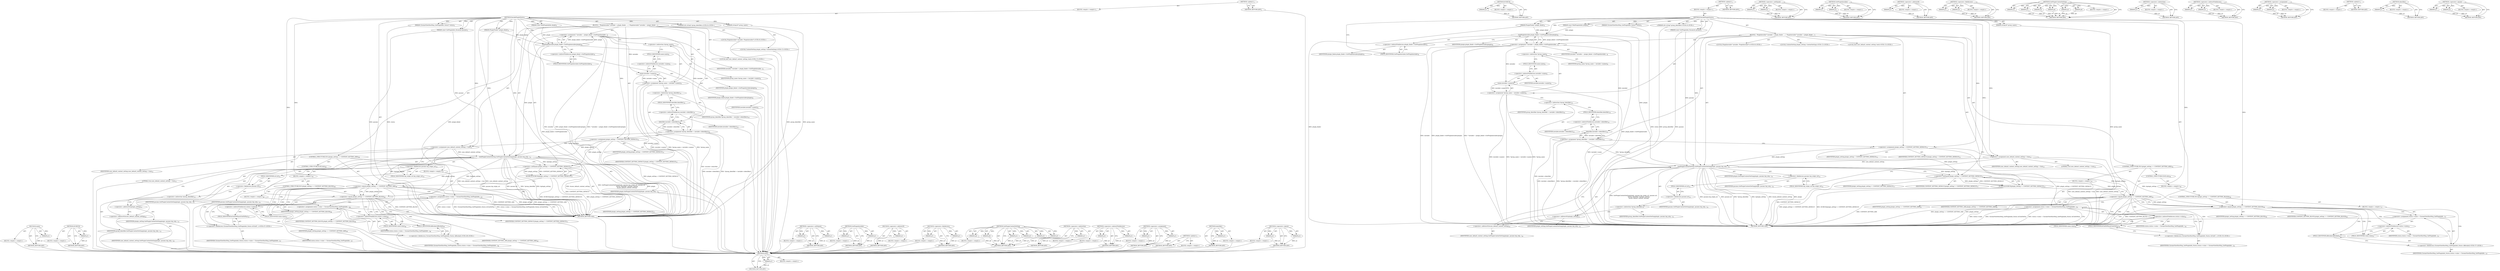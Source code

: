 digraph "&lt;operator&gt;.equals" {
vulnerable_142 [label=<(METHOD,name)>];
vulnerable_143 [label=<(PARAM,p1)>];
vulnerable_144 [label=<(BLOCK,&lt;empty&gt;,&lt;empty&gt;)>];
vulnerable_145 [label=<(METHOD_RETURN,ANY)>];
vulnerable_168 [label=<(METHOD,DCHECK)>];
vulnerable_169 [label=<(PARAM,p1)>];
vulnerable_170 [label=<(BLOCK,&lt;empty&gt;,&lt;empty&gt;)>];
vulnerable_171 [label=<(METHOD_RETURN,ANY)>];
vulnerable_6 [label=<(METHOD,&lt;global&gt;)<SUB>1</SUB>>];
vulnerable_7 [label=<(BLOCK,&lt;empty&gt;,&lt;empty&gt;)<SUB>1</SUB>>];
vulnerable_8 [label=<(METHOD,DecidePluginStatus)<SUB>1</SUB>>];
vulnerable_9 [label=<(PARAM,const GetPluginInfo_Params&amp; params)<SUB>2</SUB>>];
vulnerable_10 [label=<(PARAM,const WebPluginInfo&amp; plugin)<SUB>3</SUB>>];
vulnerable_11 [label=<(PARAM,PluginFinder* plugin_finder)<SUB>4</SUB>>];
vulnerable_12 [label=<(PARAM,ChromeViewHostMsg_GetPluginInfo_Status* status)<SUB>5</SUB>>];
vulnerable_13 [label="<(PARAM,std::string* group_identifier)<SUB>6</SUB>>"];
vulnerable_14 [label=<(PARAM,string16* group_name)<SUB>7</SUB>>];
vulnerable_15 [label=<(BLOCK,{
  PluginInstaller* installer = plugin_finder-...,{
  PluginInstaller* installer = plugin_finder-...)<SUB>7</SUB>>];
vulnerable_16 [label="<(LOCAL,PluginInstaller* installer: PluginInstaller*)<SUB>8</SUB>>"];
vulnerable_17 [label=<(&lt;operator&gt;.assignment,* installer = plugin_finder-&gt;GetPluginInstaller...)<SUB>8</SUB>>];
vulnerable_18 [label=<(IDENTIFIER,installer,* installer = plugin_finder-&gt;GetPluginInstaller...)<SUB>8</SUB>>];
vulnerable_19 [label=<(GetPluginInstaller,plugin_finder-&gt;GetPluginInstaller(plugin))<SUB>8</SUB>>];
vulnerable_20 [label=<(&lt;operator&gt;.indirectFieldAccess,plugin_finder-&gt;GetPluginInstaller)<SUB>8</SUB>>];
vulnerable_21 [label=<(IDENTIFIER,plugin_finder,plugin_finder-&gt;GetPluginInstaller(plugin))<SUB>8</SUB>>];
vulnerable_22 [label=<(FIELD_IDENTIFIER,GetPluginInstaller,GetPluginInstaller)<SUB>8</SUB>>];
vulnerable_23 [label=<(IDENTIFIER,plugin,plugin_finder-&gt;GetPluginInstaller(plugin))<SUB>8</SUB>>];
vulnerable_24 [label=<(&lt;operator&gt;.assignment,*group_name = installer-&gt;name())<SUB>9</SUB>>];
vulnerable_25 [label=<(&lt;operator&gt;.indirection,*group_name)<SUB>9</SUB>>];
vulnerable_26 [label=<(IDENTIFIER,group_name,*group_name = installer-&gt;name())<SUB>9</SUB>>];
vulnerable_27 [label=<(name,installer-&gt;name())<SUB>9</SUB>>];
vulnerable_28 [label=<(&lt;operator&gt;.indirectFieldAccess,installer-&gt;name)<SUB>9</SUB>>];
vulnerable_29 [label=<(IDENTIFIER,installer,installer-&gt;name())<SUB>9</SUB>>];
vulnerable_30 [label=<(FIELD_IDENTIFIER,name,name)<SUB>9</SUB>>];
vulnerable_31 [label=<(&lt;operator&gt;.assignment,*group_identifier = installer-&gt;identifier())<SUB>10</SUB>>];
vulnerable_32 [label=<(&lt;operator&gt;.indirection,*group_identifier)<SUB>10</SUB>>];
vulnerable_33 [label=<(IDENTIFIER,group_identifier,*group_identifier = installer-&gt;identifier())<SUB>10</SUB>>];
vulnerable_34 [label=<(identifier,installer-&gt;identifier())<SUB>10</SUB>>];
vulnerable_35 [label=<(&lt;operator&gt;.indirectFieldAccess,installer-&gt;identifier)<SUB>10</SUB>>];
vulnerable_36 [label=<(IDENTIFIER,installer,installer-&gt;identifier())<SUB>10</SUB>>];
vulnerable_37 [label=<(FIELD_IDENTIFIER,identifier,identifier)<SUB>10</SUB>>];
vulnerable_38 [label="<(LOCAL,ContentSetting plugin_setting: ContentSetting)<SUB>12</SUB>>"];
vulnerable_39 [label=<(&lt;operator&gt;.assignment,plugin_setting = CONTENT_SETTING_DEFAULT)<SUB>12</SUB>>];
vulnerable_40 [label=<(IDENTIFIER,plugin_setting,plugin_setting = CONTENT_SETTING_DEFAULT)<SUB>12</SUB>>];
vulnerable_41 [label=<(IDENTIFIER,CONTENT_SETTING_DEFAULT,plugin_setting = CONTENT_SETTING_DEFAULT)<SUB>12</SUB>>];
vulnerable_42 [label="<(LOCAL,bool uses_default_content_setting: bool)<SUB>13</SUB>>"];
vulnerable_43 [label=<(&lt;operator&gt;.assignment,uses_default_content_setting = true)<SUB>13</SUB>>];
vulnerable_44 [label=<(IDENTIFIER,uses_default_content_setting,uses_default_content_setting = true)<SUB>13</SUB>>];
vulnerable_45 [label=<(LITERAL,true,uses_default_content_setting = true)<SUB>13</SUB>>];
vulnerable_46 [label=<(GetPluginContentSetting,GetPluginContentSetting(plugin, params.top_orig...)<SUB>14</SUB>>];
vulnerable_47 [label=<(IDENTIFIER,plugin,GetPluginContentSetting(plugin, params.top_orig...)<SUB>14</SUB>>];
vulnerable_48 [label=<(&lt;operator&gt;.fieldAccess,params.top_origin_url)<SUB>14</SUB>>];
vulnerable_49 [label=<(IDENTIFIER,params,GetPluginContentSetting(plugin, params.top_orig...)<SUB>14</SUB>>];
vulnerable_50 [label=<(FIELD_IDENTIFIER,top_origin_url,top_origin_url)<SUB>14</SUB>>];
vulnerable_51 [label=<(&lt;operator&gt;.fieldAccess,params.url)<SUB>14</SUB>>];
vulnerable_52 [label=<(IDENTIFIER,params,GetPluginContentSetting(plugin, params.top_orig...)<SUB>14</SUB>>];
vulnerable_53 [label=<(FIELD_IDENTIFIER,url,url)<SUB>14</SUB>>];
vulnerable_54 [label=<(&lt;operator&gt;.indirection,*group_identifier)<SUB>15</SUB>>];
vulnerable_55 [label=<(IDENTIFIER,group_identifier,GetPluginContentSetting(plugin, params.top_orig...)<SUB>15</SUB>>];
vulnerable_56 [label=<(&lt;operator&gt;.addressOf,&amp;plugin_setting)<SUB>15</SUB>>];
vulnerable_57 [label=<(IDENTIFIER,plugin_setting,GetPluginContentSetting(plugin, params.top_orig...)<SUB>15</SUB>>];
vulnerable_58 [label=<(&lt;operator&gt;.addressOf,&amp;uses_default_content_setting)<SUB>16</SUB>>];
vulnerable_59 [label=<(IDENTIFIER,uses_default_content_setting,GetPluginContentSetting(plugin, params.top_orig...)<SUB>16</SUB>>];
vulnerable_60 [label=<(DCHECK,DCHECK(plugin_setting != CONTENT_SETTING_DEFAULT))<SUB>17</SUB>>];
vulnerable_61 [label=<(&lt;operator&gt;.notEquals,plugin_setting != CONTENT_SETTING_DEFAULT)<SUB>17</SUB>>];
vulnerable_62 [label=<(IDENTIFIER,plugin_setting,plugin_setting != CONTENT_SETTING_DEFAULT)<SUB>17</SUB>>];
vulnerable_63 [label=<(IDENTIFIER,CONTENT_SETTING_DEFAULT,plugin_setting != CONTENT_SETTING_DEFAULT)<SUB>17</SUB>>];
vulnerable_64 [label=<(CONTROL_STRUCTURE,IF,if (plugin_setting == CONTENT_SETTING_ASK))<SUB>46</SUB>>];
vulnerable_65 [label=<(&lt;operator&gt;.equals,plugin_setting == CONTENT_SETTING_ASK)<SUB>46</SUB>>];
vulnerable_66 [label=<(IDENTIFIER,plugin_setting,plugin_setting == CONTENT_SETTING_ASK)<SUB>46</SUB>>];
vulnerable_67 [label=<(IDENTIFIER,CONTENT_SETTING_ASK,plugin_setting == CONTENT_SETTING_ASK)<SUB>46</SUB>>];
vulnerable_68 [label=<(BLOCK,&lt;empty&gt;,&lt;empty&gt;)<SUB>47</SUB>>];
vulnerable_69 [label=<(&lt;operator&gt;.assignment,status-&gt;value = ChromeViewHostMsg_GetPluginInfo...)<SUB>47</SUB>>];
vulnerable_70 [label=<(&lt;operator&gt;.indirectFieldAccess,status-&gt;value)<SUB>47</SUB>>];
vulnerable_71 [label=<(IDENTIFIER,status,status-&gt;value = ChromeViewHostMsg_GetPluginInfo...)<SUB>47</SUB>>];
vulnerable_72 [label=<(FIELD_IDENTIFIER,value,value)<SUB>47</SUB>>];
vulnerable_73 [label="<(&lt;operator&gt;.fieldAccess,ChromeViewHostMsg_GetPluginInfo_Status::kClickT...)<SUB>47</SUB>>"];
vulnerable_74 [label=<(IDENTIFIER,ChromeViewHostMsg_GetPluginInfo_Status,status-&gt;value = ChromeViewHostMsg_GetPluginInfo...)<SUB>47</SUB>>];
vulnerable_75 [label=<(FIELD_IDENTIFIER,kClickToPlay,kClickToPlay)<SUB>47</SUB>>];
vulnerable_76 [label=<(CONTROL_STRUCTURE,ELSE,else)<SUB>48</SUB>>];
vulnerable_77 [label=<(BLOCK,&lt;empty&gt;,&lt;empty&gt;)<SUB>48</SUB>>];
vulnerable_78 [label=<(CONTROL_STRUCTURE,IF,if (plugin_setting == CONTENT_SETTING_BLOCK))<SUB>48</SUB>>];
vulnerable_79 [label=<(&lt;operator&gt;.equals,plugin_setting == CONTENT_SETTING_BLOCK)<SUB>48</SUB>>];
vulnerable_80 [label=<(IDENTIFIER,plugin_setting,plugin_setting == CONTENT_SETTING_BLOCK)<SUB>48</SUB>>];
vulnerable_81 [label=<(IDENTIFIER,CONTENT_SETTING_BLOCK,plugin_setting == CONTENT_SETTING_BLOCK)<SUB>48</SUB>>];
vulnerable_82 [label=<(BLOCK,&lt;empty&gt;,&lt;empty&gt;)<SUB>49</SUB>>];
vulnerable_83 [label=<(&lt;operator&gt;.assignment,status-&gt;value = ChromeViewHostMsg_GetPluginInfo...)<SUB>49</SUB>>];
vulnerable_84 [label=<(&lt;operator&gt;.indirectFieldAccess,status-&gt;value)<SUB>49</SUB>>];
vulnerable_85 [label=<(IDENTIFIER,status,status-&gt;value = ChromeViewHostMsg_GetPluginInfo...)<SUB>49</SUB>>];
vulnerable_86 [label=<(FIELD_IDENTIFIER,value,value)<SUB>49</SUB>>];
vulnerable_87 [label="<(&lt;operator&gt;.fieldAccess,ChromeViewHostMsg_GetPluginInfo_Status::kBlocked)<SUB>49</SUB>>"];
vulnerable_88 [label=<(IDENTIFIER,ChromeViewHostMsg_GetPluginInfo_Status,status-&gt;value = ChromeViewHostMsg_GetPluginInfo...)<SUB>49</SUB>>];
vulnerable_89 [label=<(FIELD_IDENTIFIER,kBlocked,kBlocked)<SUB>49</SUB>>];
vulnerable_90 [label=<(METHOD_RETURN,void)<SUB>1</SUB>>];
vulnerable_92 [label=<(METHOD_RETURN,ANY)<SUB>1</SUB>>];
vulnerable_172 [label=<(METHOD,&lt;operator&gt;.notEquals)>];
vulnerable_173 [label=<(PARAM,p1)>];
vulnerable_174 [label=<(PARAM,p2)>];
vulnerable_175 [label=<(BLOCK,&lt;empty&gt;,&lt;empty&gt;)>];
vulnerable_176 [label=<(METHOD_RETURN,ANY)>];
vulnerable_128 [label=<(METHOD,GetPluginInstaller)>];
vulnerable_129 [label=<(PARAM,p1)>];
vulnerable_130 [label=<(PARAM,p2)>];
vulnerable_131 [label=<(BLOCK,&lt;empty&gt;,&lt;empty&gt;)>];
vulnerable_132 [label=<(METHOD_RETURN,ANY)>];
vulnerable_164 [label=<(METHOD,&lt;operator&gt;.addressOf)>];
vulnerable_165 [label=<(PARAM,p1)>];
vulnerable_166 [label=<(BLOCK,&lt;empty&gt;,&lt;empty&gt;)>];
vulnerable_167 [label=<(METHOD_RETURN,ANY)>];
vulnerable_159 [label=<(METHOD,&lt;operator&gt;.fieldAccess)>];
vulnerable_160 [label=<(PARAM,p1)>];
vulnerable_161 [label=<(PARAM,p2)>];
vulnerable_162 [label=<(BLOCK,&lt;empty&gt;,&lt;empty&gt;)>];
vulnerable_163 [label=<(METHOD_RETURN,ANY)>];
vulnerable_150 [label=<(METHOD,GetPluginContentSetting)>];
vulnerable_151 [label=<(PARAM,p1)>];
vulnerable_152 [label=<(PARAM,p2)>];
vulnerable_153 [label=<(PARAM,p3)>];
vulnerable_154 [label=<(PARAM,p4)>];
vulnerable_155 [label=<(PARAM,p5)>];
vulnerable_156 [label=<(PARAM,p6)>];
vulnerable_157 [label=<(BLOCK,&lt;empty&gt;,&lt;empty&gt;)>];
vulnerable_158 [label=<(METHOD_RETURN,ANY)>];
vulnerable_138 [label=<(METHOD,&lt;operator&gt;.indirection)>];
vulnerable_139 [label=<(PARAM,p1)>];
vulnerable_140 [label=<(BLOCK,&lt;empty&gt;,&lt;empty&gt;)>];
vulnerable_141 [label=<(METHOD_RETURN,ANY)>];
vulnerable_133 [label=<(METHOD,&lt;operator&gt;.indirectFieldAccess)>];
vulnerable_134 [label=<(PARAM,p1)>];
vulnerable_135 [label=<(PARAM,p2)>];
vulnerable_136 [label=<(BLOCK,&lt;empty&gt;,&lt;empty&gt;)>];
vulnerable_137 [label=<(METHOD_RETURN,ANY)>];
vulnerable_123 [label=<(METHOD,&lt;operator&gt;.assignment)>];
vulnerable_124 [label=<(PARAM,p1)>];
vulnerable_125 [label=<(PARAM,p2)>];
vulnerable_126 [label=<(BLOCK,&lt;empty&gt;,&lt;empty&gt;)>];
vulnerable_127 [label=<(METHOD_RETURN,ANY)>];
vulnerable_117 [label=<(METHOD,&lt;global&gt;)<SUB>1</SUB>>];
vulnerable_118 [label=<(BLOCK,&lt;empty&gt;,&lt;empty&gt;)>];
vulnerable_119 [label=<(METHOD_RETURN,ANY)>];
vulnerable_146 [label=<(METHOD,identifier)>];
vulnerable_147 [label=<(PARAM,p1)>];
vulnerable_148 [label=<(BLOCK,&lt;empty&gt;,&lt;empty&gt;)>];
vulnerable_149 [label=<(METHOD_RETURN,ANY)>];
vulnerable_177 [label=<(METHOD,&lt;operator&gt;.equals)>];
vulnerable_178 [label=<(PARAM,p1)>];
vulnerable_179 [label=<(PARAM,p2)>];
vulnerable_180 [label=<(BLOCK,&lt;empty&gt;,&lt;empty&gt;)>];
vulnerable_181 [label=<(METHOD_RETURN,ANY)>];
fixed_142 [label=<(METHOD,name)>];
fixed_143 [label=<(PARAM,p1)>];
fixed_144 [label=<(BLOCK,&lt;empty&gt;,&lt;empty&gt;)>];
fixed_145 [label=<(METHOD_RETURN,ANY)>];
fixed_168 [label=<(METHOD,DCHECK)>];
fixed_169 [label=<(PARAM,p1)>];
fixed_170 [label=<(BLOCK,&lt;empty&gt;,&lt;empty&gt;)>];
fixed_171 [label=<(METHOD_RETURN,ANY)>];
fixed_6 [label=<(METHOD,&lt;global&gt;)<SUB>1</SUB>>];
fixed_7 [label=<(BLOCK,&lt;empty&gt;,&lt;empty&gt;)<SUB>1</SUB>>];
fixed_8 [label=<(METHOD,DecidePluginStatus)<SUB>1</SUB>>];
fixed_9 [label=<(PARAM,const GetPluginInfo_Params&amp; params)<SUB>2</SUB>>];
fixed_10 [label=<(PARAM,const WebPluginInfo&amp; plugin)<SUB>3</SUB>>];
fixed_11 [label=<(PARAM,PluginFinder* plugin_finder)<SUB>4</SUB>>];
fixed_12 [label=<(PARAM,ChromeViewHostMsg_GetPluginInfo_Status* status)<SUB>5</SUB>>];
fixed_13 [label="<(PARAM,std::string* group_identifier)<SUB>6</SUB>>"];
fixed_14 [label=<(PARAM,string16* group_name)<SUB>7</SUB>>];
fixed_15 [label=<(BLOCK,{
  PluginInstaller* installer = plugin_finder-...,{
  PluginInstaller* installer = plugin_finder-...)<SUB>7</SUB>>];
fixed_16 [label="<(LOCAL,PluginInstaller* installer: PluginInstaller*)<SUB>8</SUB>>"];
fixed_17 [label=<(&lt;operator&gt;.assignment,* installer = plugin_finder-&gt;GetPluginInstaller...)<SUB>8</SUB>>];
fixed_18 [label=<(IDENTIFIER,installer,* installer = plugin_finder-&gt;GetPluginInstaller...)<SUB>8</SUB>>];
fixed_19 [label=<(GetPluginInstaller,plugin_finder-&gt;GetPluginInstaller(plugin))<SUB>8</SUB>>];
fixed_20 [label=<(&lt;operator&gt;.indirectFieldAccess,plugin_finder-&gt;GetPluginInstaller)<SUB>8</SUB>>];
fixed_21 [label=<(IDENTIFIER,plugin_finder,plugin_finder-&gt;GetPluginInstaller(plugin))<SUB>8</SUB>>];
fixed_22 [label=<(FIELD_IDENTIFIER,GetPluginInstaller,GetPluginInstaller)<SUB>8</SUB>>];
fixed_23 [label=<(IDENTIFIER,plugin,plugin_finder-&gt;GetPluginInstaller(plugin))<SUB>8</SUB>>];
fixed_24 [label=<(&lt;operator&gt;.assignment,*group_name = installer-&gt;name())<SUB>9</SUB>>];
fixed_25 [label=<(&lt;operator&gt;.indirection,*group_name)<SUB>9</SUB>>];
fixed_26 [label=<(IDENTIFIER,group_name,*group_name = installer-&gt;name())<SUB>9</SUB>>];
fixed_27 [label=<(name,installer-&gt;name())<SUB>9</SUB>>];
fixed_28 [label=<(&lt;operator&gt;.indirectFieldAccess,installer-&gt;name)<SUB>9</SUB>>];
fixed_29 [label=<(IDENTIFIER,installer,installer-&gt;name())<SUB>9</SUB>>];
fixed_30 [label=<(FIELD_IDENTIFIER,name,name)<SUB>9</SUB>>];
fixed_31 [label=<(&lt;operator&gt;.assignment,*group_identifier = installer-&gt;identifier())<SUB>10</SUB>>];
fixed_32 [label=<(&lt;operator&gt;.indirection,*group_identifier)<SUB>10</SUB>>];
fixed_33 [label=<(IDENTIFIER,group_identifier,*group_identifier = installer-&gt;identifier())<SUB>10</SUB>>];
fixed_34 [label=<(identifier,installer-&gt;identifier())<SUB>10</SUB>>];
fixed_35 [label=<(&lt;operator&gt;.indirectFieldAccess,installer-&gt;identifier)<SUB>10</SUB>>];
fixed_36 [label=<(IDENTIFIER,installer,installer-&gt;identifier())<SUB>10</SUB>>];
fixed_37 [label=<(FIELD_IDENTIFIER,identifier,identifier)<SUB>10</SUB>>];
fixed_38 [label="<(LOCAL,ContentSetting plugin_setting: ContentSetting)<SUB>12</SUB>>"];
fixed_39 [label=<(&lt;operator&gt;.assignment,plugin_setting = CONTENT_SETTING_DEFAULT)<SUB>12</SUB>>];
fixed_40 [label=<(IDENTIFIER,plugin_setting,plugin_setting = CONTENT_SETTING_DEFAULT)<SUB>12</SUB>>];
fixed_41 [label=<(IDENTIFIER,CONTENT_SETTING_DEFAULT,plugin_setting = CONTENT_SETTING_DEFAULT)<SUB>12</SUB>>];
fixed_42 [label="<(LOCAL,bool uses_default_content_setting: bool)<SUB>13</SUB>>"];
fixed_43 [label=<(&lt;operator&gt;.assignment,uses_default_content_setting = true)<SUB>13</SUB>>];
fixed_44 [label=<(IDENTIFIER,uses_default_content_setting,uses_default_content_setting = true)<SUB>13</SUB>>];
fixed_45 [label=<(LITERAL,true,uses_default_content_setting = true)<SUB>13</SUB>>];
fixed_46 [label=<(GetPluginContentSetting,GetPluginContentSetting(plugin, params.top_orig...)<SUB>14</SUB>>];
fixed_47 [label=<(IDENTIFIER,plugin,GetPluginContentSetting(plugin, params.top_orig...)<SUB>14</SUB>>];
fixed_48 [label=<(&lt;operator&gt;.fieldAccess,params.top_origin_url)<SUB>14</SUB>>];
fixed_49 [label=<(IDENTIFIER,params,GetPluginContentSetting(plugin, params.top_orig...)<SUB>14</SUB>>];
fixed_50 [label=<(FIELD_IDENTIFIER,top_origin_url,top_origin_url)<SUB>14</SUB>>];
fixed_51 [label=<(&lt;operator&gt;.fieldAccess,params.url)<SUB>14</SUB>>];
fixed_52 [label=<(IDENTIFIER,params,GetPluginContentSetting(plugin, params.top_orig...)<SUB>14</SUB>>];
fixed_53 [label=<(FIELD_IDENTIFIER,url,url)<SUB>14</SUB>>];
fixed_54 [label=<(&lt;operator&gt;.indirection,*group_identifier)<SUB>15</SUB>>];
fixed_55 [label=<(IDENTIFIER,group_identifier,GetPluginContentSetting(plugin, params.top_orig...)<SUB>15</SUB>>];
fixed_56 [label=<(&lt;operator&gt;.addressOf,&amp;plugin_setting)<SUB>15</SUB>>];
fixed_57 [label=<(IDENTIFIER,plugin_setting,GetPluginContentSetting(plugin, params.top_orig...)<SUB>15</SUB>>];
fixed_58 [label=<(&lt;operator&gt;.addressOf,&amp;uses_default_content_setting)<SUB>16</SUB>>];
fixed_59 [label=<(IDENTIFIER,uses_default_content_setting,GetPluginContentSetting(plugin, params.top_orig...)<SUB>16</SUB>>];
fixed_60 [label=<(DCHECK,DCHECK(plugin_setting != CONTENT_SETTING_DEFAULT))<SUB>17</SUB>>];
fixed_61 [label=<(&lt;operator&gt;.notEquals,plugin_setting != CONTENT_SETTING_DEFAULT)<SUB>17</SUB>>];
fixed_62 [label=<(IDENTIFIER,plugin_setting,plugin_setting != CONTENT_SETTING_DEFAULT)<SUB>17</SUB>>];
fixed_63 [label=<(IDENTIFIER,CONTENT_SETTING_DEFAULT,plugin_setting != CONTENT_SETTING_DEFAULT)<SUB>17</SUB>>];
fixed_64 [label=<(CONTROL_STRUCTURE,IF,if (plugin_setting == CONTENT_SETTING_ASK))<SUB>54</SUB>>];
fixed_65 [label=<(&lt;operator&gt;.equals,plugin_setting == CONTENT_SETTING_ASK)<SUB>54</SUB>>];
fixed_66 [label=<(IDENTIFIER,plugin_setting,plugin_setting == CONTENT_SETTING_ASK)<SUB>54</SUB>>];
fixed_67 [label=<(IDENTIFIER,CONTENT_SETTING_ASK,plugin_setting == CONTENT_SETTING_ASK)<SUB>54</SUB>>];
fixed_68 [label=<(BLOCK,&lt;empty&gt;,&lt;empty&gt;)<SUB>55</SUB>>];
fixed_69 [label=<(&lt;operator&gt;.assignment,status-&gt;value = ChromeViewHostMsg_GetPluginInfo...)<SUB>55</SUB>>];
fixed_70 [label=<(&lt;operator&gt;.indirectFieldAccess,status-&gt;value)<SUB>55</SUB>>];
fixed_71 [label=<(IDENTIFIER,status,status-&gt;value = ChromeViewHostMsg_GetPluginInfo...)<SUB>55</SUB>>];
fixed_72 [label=<(FIELD_IDENTIFIER,value,value)<SUB>55</SUB>>];
fixed_73 [label="<(&lt;operator&gt;.fieldAccess,ChromeViewHostMsg_GetPluginInfo_Status::kClickT...)<SUB>55</SUB>>"];
fixed_74 [label=<(IDENTIFIER,ChromeViewHostMsg_GetPluginInfo_Status,status-&gt;value = ChromeViewHostMsg_GetPluginInfo...)<SUB>55</SUB>>];
fixed_75 [label=<(FIELD_IDENTIFIER,kClickToPlay,kClickToPlay)<SUB>55</SUB>>];
fixed_76 [label=<(CONTROL_STRUCTURE,ELSE,else)<SUB>56</SUB>>];
fixed_77 [label=<(BLOCK,&lt;empty&gt;,&lt;empty&gt;)<SUB>56</SUB>>];
fixed_78 [label=<(CONTROL_STRUCTURE,IF,if (plugin_setting == CONTENT_SETTING_BLOCK))<SUB>56</SUB>>];
fixed_79 [label=<(&lt;operator&gt;.equals,plugin_setting == CONTENT_SETTING_BLOCK)<SUB>56</SUB>>];
fixed_80 [label=<(IDENTIFIER,plugin_setting,plugin_setting == CONTENT_SETTING_BLOCK)<SUB>56</SUB>>];
fixed_81 [label=<(IDENTIFIER,CONTENT_SETTING_BLOCK,plugin_setting == CONTENT_SETTING_BLOCK)<SUB>56</SUB>>];
fixed_82 [label=<(BLOCK,&lt;empty&gt;,&lt;empty&gt;)<SUB>57</SUB>>];
fixed_83 [label=<(&lt;operator&gt;.assignment,status-&gt;value = ChromeViewHostMsg_GetPluginInfo...)<SUB>57</SUB>>];
fixed_84 [label=<(&lt;operator&gt;.indirectFieldAccess,status-&gt;value)<SUB>57</SUB>>];
fixed_85 [label=<(IDENTIFIER,status,status-&gt;value = ChromeViewHostMsg_GetPluginInfo...)<SUB>57</SUB>>];
fixed_86 [label=<(FIELD_IDENTIFIER,value,value)<SUB>57</SUB>>];
fixed_87 [label="<(&lt;operator&gt;.fieldAccess,ChromeViewHostMsg_GetPluginInfo_Status::kBlocked)<SUB>57</SUB>>"];
fixed_88 [label=<(IDENTIFIER,ChromeViewHostMsg_GetPluginInfo_Status,status-&gt;value = ChromeViewHostMsg_GetPluginInfo...)<SUB>57</SUB>>];
fixed_89 [label=<(FIELD_IDENTIFIER,kBlocked,kBlocked)<SUB>57</SUB>>];
fixed_90 [label=<(METHOD_RETURN,void)<SUB>1</SUB>>];
fixed_92 [label=<(METHOD_RETURN,ANY)<SUB>1</SUB>>];
fixed_172 [label=<(METHOD,&lt;operator&gt;.notEquals)>];
fixed_173 [label=<(PARAM,p1)>];
fixed_174 [label=<(PARAM,p2)>];
fixed_175 [label=<(BLOCK,&lt;empty&gt;,&lt;empty&gt;)>];
fixed_176 [label=<(METHOD_RETURN,ANY)>];
fixed_128 [label=<(METHOD,GetPluginInstaller)>];
fixed_129 [label=<(PARAM,p1)>];
fixed_130 [label=<(PARAM,p2)>];
fixed_131 [label=<(BLOCK,&lt;empty&gt;,&lt;empty&gt;)>];
fixed_132 [label=<(METHOD_RETURN,ANY)>];
fixed_164 [label=<(METHOD,&lt;operator&gt;.addressOf)>];
fixed_165 [label=<(PARAM,p1)>];
fixed_166 [label=<(BLOCK,&lt;empty&gt;,&lt;empty&gt;)>];
fixed_167 [label=<(METHOD_RETURN,ANY)>];
fixed_159 [label=<(METHOD,&lt;operator&gt;.fieldAccess)>];
fixed_160 [label=<(PARAM,p1)>];
fixed_161 [label=<(PARAM,p2)>];
fixed_162 [label=<(BLOCK,&lt;empty&gt;,&lt;empty&gt;)>];
fixed_163 [label=<(METHOD_RETURN,ANY)>];
fixed_150 [label=<(METHOD,GetPluginContentSetting)>];
fixed_151 [label=<(PARAM,p1)>];
fixed_152 [label=<(PARAM,p2)>];
fixed_153 [label=<(PARAM,p3)>];
fixed_154 [label=<(PARAM,p4)>];
fixed_155 [label=<(PARAM,p5)>];
fixed_156 [label=<(PARAM,p6)>];
fixed_157 [label=<(BLOCK,&lt;empty&gt;,&lt;empty&gt;)>];
fixed_158 [label=<(METHOD_RETURN,ANY)>];
fixed_138 [label=<(METHOD,&lt;operator&gt;.indirection)>];
fixed_139 [label=<(PARAM,p1)>];
fixed_140 [label=<(BLOCK,&lt;empty&gt;,&lt;empty&gt;)>];
fixed_141 [label=<(METHOD_RETURN,ANY)>];
fixed_133 [label=<(METHOD,&lt;operator&gt;.indirectFieldAccess)>];
fixed_134 [label=<(PARAM,p1)>];
fixed_135 [label=<(PARAM,p2)>];
fixed_136 [label=<(BLOCK,&lt;empty&gt;,&lt;empty&gt;)>];
fixed_137 [label=<(METHOD_RETURN,ANY)>];
fixed_123 [label=<(METHOD,&lt;operator&gt;.assignment)>];
fixed_124 [label=<(PARAM,p1)>];
fixed_125 [label=<(PARAM,p2)>];
fixed_126 [label=<(BLOCK,&lt;empty&gt;,&lt;empty&gt;)>];
fixed_127 [label=<(METHOD_RETURN,ANY)>];
fixed_117 [label=<(METHOD,&lt;global&gt;)<SUB>1</SUB>>];
fixed_118 [label=<(BLOCK,&lt;empty&gt;,&lt;empty&gt;)>];
fixed_119 [label=<(METHOD_RETURN,ANY)>];
fixed_146 [label=<(METHOD,identifier)>];
fixed_147 [label=<(PARAM,p1)>];
fixed_148 [label=<(BLOCK,&lt;empty&gt;,&lt;empty&gt;)>];
fixed_149 [label=<(METHOD_RETURN,ANY)>];
fixed_177 [label=<(METHOD,&lt;operator&gt;.equals)>];
fixed_178 [label=<(PARAM,p1)>];
fixed_179 [label=<(PARAM,p2)>];
fixed_180 [label=<(BLOCK,&lt;empty&gt;,&lt;empty&gt;)>];
fixed_181 [label=<(METHOD_RETURN,ANY)>];
vulnerable_142 -> vulnerable_143  [key=0, label="AST: "];
vulnerable_142 -> vulnerable_143  [key=1, label="DDG: "];
vulnerable_142 -> vulnerable_144  [key=0, label="AST: "];
vulnerable_142 -> vulnerable_145  [key=0, label="AST: "];
vulnerable_142 -> vulnerable_145  [key=1, label="CFG: "];
vulnerable_143 -> vulnerable_145  [key=0, label="DDG: p1"];
vulnerable_144 -> fixed_142  [key=0];
vulnerable_145 -> fixed_142  [key=0];
vulnerable_168 -> vulnerable_169  [key=0, label="AST: "];
vulnerable_168 -> vulnerable_169  [key=1, label="DDG: "];
vulnerable_168 -> vulnerable_170  [key=0, label="AST: "];
vulnerable_168 -> vulnerable_171  [key=0, label="AST: "];
vulnerable_168 -> vulnerable_171  [key=1, label="CFG: "];
vulnerable_169 -> vulnerable_171  [key=0, label="DDG: p1"];
vulnerable_170 -> fixed_142  [key=0];
vulnerable_171 -> fixed_142  [key=0];
vulnerable_6 -> vulnerable_7  [key=0, label="AST: "];
vulnerable_6 -> vulnerable_92  [key=0, label="AST: "];
vulnerable_6 -> vulnerable_92  [key=1, label="CFG: "];
vulnerable_7 -> vulnerable_8  [key=0, label="AST: "];
vulnerable_8 -> vulnerable_9  [key=0, label="AST: "];
vulnerable_8 -> vulnerable_9  [key=1, label="DDG: "];
vulnerable_8 -> vulnerable_10  [key=0, label="AST: "];
vulnerable_8 -> vulnerable_10  [key=1, label="DDG: "];
vulnerable_8 -> vulnerable_11  [key=0, label="AST: "];
vulnerable_8 -> vulnerable_11  [key=1, label="DDG: "];
vulnerable_8 -> vulnerable_12  [key=0, label="AST: "];
vulnerable_8 -> vulnerable_12  [key=1, label="DDG: "];
vulnerable_8 -> vulnerable_13  [key=0, label="AST: "];
vulnerable_8 -> vulnerable_13  [key=1, label="DDG: "];
vulnerable_8 -> vulnerable_14  [key=0, label="AST: "];
vulnerable_8 -> vulnerable_14  [key=1, label="DDG: "];
vulnerable_8 -> vulnerable_15  [key=0, label="AST: "];
vulnerable_8 -> vulnerable_90  [key=0, label="AST: "];
vulnerable_8 -> vulnerable_22  [key=0, label="CFG: "];
vulnerable_8 -> vulnerable_39  [key=0, label="DDG: "];
vulnerable_8 -> vulnerable_43  [key=0, label="DDG: "];
vulnerable_8 -> vulnerable_46  [key=0, label="DDG: "];
vulnerable_8 -> vulnerable_19  [key=0, label="DDG: "];
vulnerable_8 -> vulnerable_61  [key=0, label="DDG: "];
vulnerable_8 -> vulnerable_65  [key=0, label="DDG: "];
vulnerable_8 -> vulnerable_79  [key=0, label="DDG: "];
vulnerable_9 -> vulnerable_90  [key=0, label="DDG: params"];
vulnerable_9 -> vulnerable_46  [key=0, label="DDG: params"];
vulnerable_10 -> vulnerable_19  [key=0, label="DDG: plugin"];
vulnerable_11 -> vulnerable_90  [key=0, label="DDG: plugin_finder"];
vulnerable_11 -> vulnerable_19  [key=0, label="DDG: plugin_finder"];
vulnerable_12 -> vulnerable_90  [key=0, label="DDG: status"];
vulnerable_13 -> vulnerable_90  [key=0, label="DDG: group_identifier"];
vulnerable_14 -> vulnerable_90  [key=0, label="DDG: group_name"];
vulnerable_15 -> vulnerable_16  [key=0, label="AST: "];
vulnerable_15 -> vulnerable_17  [key=0, label="AST: "];
vulnerable_15 -> vulnerable_24  [key=0, label="AST: "];
vulnerable_15 -> vulnerable_31  [key=0, label="AST: "];
vulnerable_15 -> vulnerable_38  [key=0, label="AST: "];
vulnerable_15 -> vulnerable_39  [key=0, label="AST: "];
vulnerable_15 -> vulnerable_42  [key=0, label="AST: "];
vulnerable_15 -> vulnerable_43  [key=0, label="AST: "];
vulnerable_15 -> vulnerable_46  [key=0, label="AST: "];
vulnerable_15 -> vulnerable_60  [key=0, label="AST: "];
vulnerable_15 -> vulnerable_64  [key=0, label="AST: "];
vulnerable_16 -> fixed_142  [key=0];
vulnerable_17 -> vulnerable_18  [key=0, label="AST: "];
vulnerable_17 -> vulnerable_19  [key=0, label="AST: "];
vulnerable_17 -> vulnerable_25  [key=0, label="CFG: "];
vulnerable_17 -> vulnerable_90  [key=0, label="DDG: installer"];
vulnerable_17 -> vulnerable_90  [key=1, label="DDG: plugin_finder-&gt;GetPluginInstaller(plugin)"];
vulnerable_17 -> vulnerable_90  [key=2, label="DDG: * installer = plugin_finder-&gt;GetPluginInstaller(plugin)"];
vulnerable_17 -> vulnerable_27  [key=0, label="DDG: installer"];
vulnerable_17 -> vulnerable_34  [key=0, label="DDG: installer"];
vulnerable_18 -> fixed_142  [key=0];
vulnerable_19 -> vulnerable_20  [key=0, label="AST: "];
vulnerable_19 -> vulnerable_23  [key=0, label="AST: "];
vulnerable_19 -> vulnerable_17  [key=0, label="CFG: "];
vulnerable_19 -> vulnerable_17  [key=1, label="DDG: plugin_finder-&gt;GetPluginInstaller"];
vulnerable_19 -> vulnerable_17  [key=2, label="DDG: plugin"];
vulnerable_19 -> vulnerable_90  [key=0, label="DDG: plugin_finder-&gt;GetPluginInstaller"];
vulnerable_19 -> vulnerable_46  [key=0, label="DDG: plugin"];
vulnerable_20 -> vulnerable_21  [key=0, label="AST: "];
vulnerable_20 -> vulnerable_22  [key=0, label="AST: "];
vulnerable_20 -> vulnerable_19  [key=0, label="CFG: "];
vulnerable_21 -> fixed_142  [key=0];
vulnerable_22 -> vulnerable_20  [key=0, label="CFG: "];
vulnerable_23 -> fixed_142  [key=0];
vulnerable_24 -> vulnerable_25  [key=0, label="AST: "];
vulnerable_24 -> vulnerable_27  [key=0, label="AST: "];
vulnerable_24 -> vulnerable_32  [key=0, label="CFG: "];
vulnerable_24 -> vulnerable_90  [key=0, label="DDG: *group_name"];
vulnerable_24 -> vulnerable_90  [key=1, label="DDG: installer-&gt;name()"];
vulnerable_24 -> vulnerable_90  [key=2, label="DDG: *group_name = installer-&gt;name()"];
vulnerable_25 -> vulnerable_26  [key=0, label="AST: "];
vulnerable_25 -> vulnerable_30  [key=0, label="CFG: "];
vulnerable_26 -> fixed_142  [key=0];
vulnerable_27 -> vulnerable_28  [key=0, label="AST: "];
vulnerable_27 -> vulnerable_24  [key=0, label="CFG: "];
vulnerable_27 -> vulnerable_24  [key=1, label="DDG: installer-&gt;name"];
vulnerable_27 -> vulnerable_90  [key=0, label="DDG: installer-&gt;name"];
vulnerable_28 -> vulnerable_29  [key=0, label="AST: "];
vulnerable_28 -> vulnerable_30  [key=0, label="AST: "];
vulnerable_28 -> vulnerable_27  [key=0, label="CFG: "];
vulnerable_29 -> fixed_142  [key=0];
vulnerable_30 -> vulnerable_28  [key=0, label="CFG: "];
vulnerable_31 -> vulnerable_32  [key=0, label="AST: "];
vulnerable_31 -> vulnerable_34  [key=0, label="AST: "];
vulnerable_31 -> vulnerable_39  [key=0, label="CFG: "];
vulnerable_31 -> vulnerable_90  [key=0, label="DDG: installer-&gt;identifier()"];
vulnerable_31 -> vulnerable_90  [key=1, label="DDG: *group_identifier = installer-&gt;identifier()"];
vulnerable_31 -> vulnerable_46  [key=0, label="DDG: *group_identifier"];
vulnerable_32 -> vulnerable_33  [key=0, label="AST: "];
vulnerable_32 -> vulnerable_37  [key=0, label="CFG: "];
vulnerable_33 -> fixed_142  [key=0];
vulnerable_34 -> vulnerable_35  [key=0, label="AST: "];
vulnerable_34 -> vulnerable_31  [key=0, label="CFG: "];
vulnerable_34 -> vulnerable_31  [key=1, label="DDG: installer-&gt;identifier"];
vulnerable_34 -> vulnerable_90  [key=0, label="DDG: installer-&gt;identifier"];
vulnerable_35 -> vulnerable_36  [key=0, label="AST: "];
vulnerable_35 -> vulnerable_37  [key=0, label="AST: "];
vulnerable_35 -> vulnerable_34  [key=0, label="CFG: "];
vulnerable_36 -> fixed_142  [key=0];
vulnerable_37 -> vulnerable_35  [key=0, label="CFG: "];
vulnerable_38 -> fixed_142  [key=0];
vulnerable_39 -> vulnerable_40  [key=0, label="AST: "];
vulnerable_39 -> vulnerable_41  [key=0, label="AST: "];
vulnerable_39 -> vulnerable_43  [key=0, label="CFG: "];
vulnerable_39 -> vulnerable_90  [key=0, label="DDG: plugin_setting = CONTENT_SETTING_DEFAULT"];
vulnerable_39 -> vulnerable_46  [key=0, label="DDG: plugin_setting"];
vulnerable_39 -> vulnerable_61  [key=0, label="DDG: plugin_setting"];
vulnerable_40 -> fixed_142  [key=0];
vulnerable_41 -> fixed_142  [key=0];
vulnerable_42 -> fixed_142  [key=0];
vulnerable_43 -> vulnerable_44  [key=0, label="AST: "];
vulnerable_43 -> vulnerable_45  [key=0, label="AST: "];
vulnerable_43 -> vulnerable_50  [key=0, label="CFG: "];
vulnerable_43 -> vulnerable_90  [key=0, label="DDG: uses_default_content_setting"];
vulnerable_43 -> vulnerable_90  [key=1, label="DDG: uses_default_content_setting = true"];
vulnerable_43 -> vulnerable_46  [key=0, label="DDG: uses_default_content_setting"];
vulnerable_44 -> fixed_142  [key=0];
vulnerable_45 -> fixed_142  [key=0];
vulnerable_46 -> vulnerable_47  [key=0, label="AST: "];
vulnerable_46 -> vulnerable_48  [key=0, label="AST: "];
vulnerable_46 -> vulnerable_51  [key=0, label="AST: "];
vulnerable_46 -> vulnerable_54  [key=0, label="AST: "];
vulnerable_46 -> vulnerable_56  [key=0, label="AST: "];
vulnerable_46 -> vulnerable_58  [key=0, label="AST: "];
vulnerable_46 -> vulnerable_61  [key=0, label="CFG: "];
vulnerable_46 -> vulnerable_61  [key=1, label="DDG: &amp;plugin_setting"];
vulnerable_46 -> vulnerable_90  [key=0, label="DDG: plugin"];
vulnerable_46 -> vulnerable_90  [key=1, label="DDG: params.top_origin_url"];
vulnerable_46 -> vulnerable_90  [key=2, label="DDG: params.url"];
vulnerable_46 -> vulnerable_90  [key=3, label="DDG: *group_identifier"];
vulnerable_46 -> vulnerable_90  [key=4, label="DDG: &amp;plugin_setting"];
vulnerable_46 -> vulnerable_90  [key=5, label="DDG: &amp;uses_default_content_setting"];
vulnerable_46 -> vulnerable_90  [key=6, label="DDG: GetPluginContentSetting(plugin, params.top_origin_url, params.url,
                          *group_identifier, &amp;plugin_setting,
                          &amp;uses_default_content_setting)"];
vulnerable_46 -> vulnerable_65  [key=0, label="DDG: &amp;plugin_setting"];
vulnerable_46 -> vulnerable_79  [key=0, label="DDG: &amp;plugin_setting"];
vulnerable_47 -> fixed_142  [key=0];
vulnerable_48 -> vulnerable_49  [key=0, label="AST: "];
vulnerable_48 -> vulnerable_50  [key=0, label="AST: "];
vulnerable_48 -> vulnerable_53  [key=0, label="CFG: "];
vulnerable_49 -> fixed_142  [key=0];
vulnerable_50 -> vulnerable_48  [key=0, label="CFG: "];
vulnerable_51 -> vulnerable_52  [key=0, label="AST: "];
vulnerable_51 -> vulnerable_53  [key=0, label="AST: "];
vulnerable_51 -> vulnerable_54  [key=0, label="CFG: "];
vulnerable_52 -> fixed_142  [key=0];
vulnerable_53 -> vulnerable_51  [key=0, label="CFG: "];
vulnerable_54 -> vulnerable_55  [key=0, label="AST: "];
vulnerable_54 -> vulnerable_56  [key=0, label="CFG: "];
vulnerable_55 -> fixed_142  [key=0];
vulnerable_56 -> vulnerable_57  [key=0, label="AST: "];
vulnerable_56 -> vulnerable_58  [key=0, label="CFG: "];
vulnerable_57 -> fixed_142  [key=0];
vulnerable_58 -> vulnerable_59  [key=0, label="AST: "];
vulnerable_58 -> vulnerable_46  [key=0, label="CFG: "];
vulnerable_59 -> fixed_142  [key=0];
vulnerable_60 -> vulnerable_61  [key=0, label="AST: "];
vulnerable_60 -> vulnerable_65  [key=0, label="CFG: "];
vulnerable_60 -> vulnerable_90  [key=0, label="DDG: plugin_setting != CONTENT_SETTING_DEFAULT"];
vulnerable_60 -> vulnerable_90  [key=1, label="DDG: DCHECK(plugin_setting != CONTENT_SETTING_DEFAULT)"];
vulnerable_61 -> vulnerable_62  [key=0, label="AST: "];
vulnerable_61 -> vulnerable_63  [key=0, label="AST: "];
vulnerable_61 -> vulnerable_60  [key=0, label="CFG: "];
vulnerable_61 -> vulnerable_60  [key=1, label="DDG: plugin_setting"];
vulnerable_61 -> vulnerable_60  [key=2, label="DDG: CONTENT_SETTING_DEFAULT"];
vulnerable_61 -> vulnerable_90  [key=0, label="DDG: CONTENT_SETTING_DEFAULT"];
vulnerable_61 -> vulnerable_65  [key=0, label="DDG: plugin_setting"];
vulnerable_62 -> fixed_142  [key=0];
vulnerable_63 -> fixed_142  [key=0];
vulnerable_64 -> vulnerable_65  [key=0, label="AST: "];
vulnerable_64 -> vulnerable_68  [key=0, label="AST: "];
vulnerable_64 -> vulnerable_76  [key=0, label="AST: "];
vulnerable_65 -> vulnerable_66  [key=0, label="AST: "];
vulnerable_65 -> vulnerable_67  [key=0, label="AST: "];
vulnerable_65 -> vulnerable_72  [key=0, label="CFG: "];
vulnerable_65 -> vulnerable_72  [key=1, label="CDG: "];
vulnerable_65 -> vulnerable_79  [key=0, label="CFG: "];
vulnerable_65 -> vulnerable_79  [key=1, label="DDG: plugin_setting"];
vulnerable_65 -> vulnerable_79  [key=2, label="CDG: "];
vulnerable_65 -> vulnerable_90  [key=0, label="DDG: plugin_setting"];
vulnerable_65 -> vulnerable_90  [key=1, label="DDG: plugin_setting == CONTENT_SETTING_ASK"];
vulnerable_65 -> vulnerable_90  [key=2, label="DDG: CONTENT_SETTING_ASK"];
vulnerable_65 -> vulnerable_73  [key=0, label="CDG: "];
vulnerable_65 -> vulnerable_75  [key=0, label="CDG: "];
vulnerable_65 -> vulnerable_69  [key=0, label="CDG: "];
vulnerable_65 -> vulnerable_70  [key=0, label="CDG: "];
vulnerable_66 -> fixed_142  [key=0];
vulnerable_67 -> fixed_142  [key=0];
vulnerable_68 -> vulnerable_69  [key=0, label="AST: "];
vulnerable_69 -> vulnerable_70  [key=0, label="AST: "];
vulnerable_69 -> vulnerable_73  [key=0, label="AST: "];
vulnerable_69 -> vulnerable_90  [key=0, label="CFG: "];
vulnerable_69 -> vulnerable_90  [key=1, label="DDG: status-&gt;value"];
vulnerable_69 -> vulnerable_90  [key=2, label="DDG: ChromeViewHostMsg_GetPluginInfo_Status::kClickToPlay"];
vulnerable_69 -> vulnerable_90  [key=3, label="DDG: status-&gt;value = ChromeViewHostMsg_GetPluginInfo_Status::kClickToPlay"];
vulnerable_70 -> vulnerable_71  [key=0, label="AST: "];
vulnerable_70 -> vulnerable_72  [key=0, label="AST: "];
vulnerable_70 -> vulnerable_75  [key=0, label="CFG: "];
vulnerable_71 -> fixed_142  [key=0];
vulnerable_72 -> vulnerable_70  [key=0, label="CFG: "];
vulnerable_73 -> vulnerable_74  [key=0, label="AST: "];
vulnerable_73 -> vulnerable_75  [key=0, label="AST: "];
vulnerable_73 -> vulnerable_69  [key=0, label="CFG: "];
vulnerable_74 -> fixed_142  [key=0];
vulnerable_75 -> vulnerable_73  [key=0, label="CFG: "];
vulnerable_76 -> vulnerable_77  [key=0, label="AST: "];
vulnerable_77 -> vulnerable_78  [key=0, label="AST: "];
vulnerable_78 -> vulnerable_79  [key=0, label="AST: "];
vulnerable_78 -> vulnerable_82  [key=0, label="AST: "];
vulnerable_79 -> vulnerable_80  [key=0, label="AST: "];
vulnerable_79 -> vulnerable_81  [key=0, label="AST: "];
vulnerable_79 -> vulnerable_90  [key=0, label="CFG: "];
vulnerable_79 -> vulnerable_90  [key=1, label="DDG: CONTENT_SETTING_BLOCK"];
vulnerable_79 -> vulnerable_86  [key=0, label="CFG: "];
vulnerable_79 -> vulnerable_86  [key=1, label="CDG: "];
vulnerable_79 -> vulnerable_87  [key=0, label="CDG: "];
vulnerable_79 -> vulnerable_83  [key=0, label="CDG: "];
vulnerable_79 -> vulnerable_89  [key=0, label="CDG: "];
vulnerable_79 -> vulnerable_84  [key=0, label="CDG: "];
vulnerable_80 -> fixed_142  [key=0];
vulnerable_81 -> fixed_142  [key=0];
vulnerable_82 -> vulnerable_83  [key=0, label="AST: "];
vulnerable_83 -> vulnerable_84  [key=0, label="AST: "];
vulnerable_83 -> vulnerable_87  [key=0, label="AST: "];
vulnerable_83 -> vulnerable_90  [key=0, label="CFG: "];
vulnerable_84 -> vulnerable_85  [key=0, label="AST: "];
vulnerable_84 -> vulnerable_86  [key=0, label="AST: "];
vulnerable_84 -> vulnerable_89  [key=0, label="CFG: "];
vulnerable_85 -> fixed_142  [key=0];
vulnerable_86 -> vulnerable_84  [key=0, label="CFG: "];
vulnerable_87 -> vulnerable_88  [key=0, label="AST: "];
vulnerable_87 -> vulnerable_89  [key=0, label="AST: "];
vulnerable_87 -> vulnerable_83  [key=0, label="CFG: "];
vulnerable_88 -> fixed_142  [key=0];
vulnerable_89 -> vulnerable_87  [key=0, label="CFG: "];
vulnerable_90 -> fixed_142  [key=0];
vulnerable_92 -> fixed_142  [key=0];
vulnerable_172 -> vulnerable_173  [key=0, label="AST: "];
vulnerable_172 -> vulnerable_173  [key=1, label="DDG: "];
vulnerable_172 -> vulnerable_175  [key=0, label="AST: "];
vulnerable_172 -> vulnerable_174  [key=0, label="AST: "];
vulnerable_172 -> vulnerable_174  [key=1, label="DDG: "];
vulnerable_172 -> vulnerable_176  [key=0, label="AST: "];
vulnerable_172 -> vulnerable_176  [key=1, label="CFG: "];
vulnerable_173 -> vulnerable_176  [key=0, label="DDG: p1"];
vulnerable_174 -> vulnerable_176  [key=0, label="DDG: p2"];
vulnerable_175 -> fixed_142  [key=0];
vulnerable_176 -> fixed_142  [key=0];
vulnerable_128 -> vulnerable_129  [key=0, label="AST: "];
vulnerable_128 -> vulnerable_129  [key=1, label="DDG: "];
vulnerable_128 -> vulnerable_131  [key=0, label="AST: "];
vulnerable_128 -> vulnerable_130  [key=0, label="AST: "];
vulnerable_128 -> vulnerable_130  [key=1, label="DDG: "];
vulnerable_128 -> vulnerable_132  [key=0, label="AST: "];
vulnerable_128 -> vulnerable_132  [key=1, label="CFG: "];
vulnerable_129 -> vulnerable_132  [key=0, label="DDG: p1"];
vulnerable_130 -> vulnerable_132  [key=0, label="DDG: p2"];
vulnerable_131 -> fixed_142  [key=0];
vulnerable_132 -> fixed_142  [key=0];
vulnerable_164 -> vulnerable_165  [key=0, label="AST: "];
vulnerable_164 -> vulnerable_165  [key=1, label="DDG: "];
vulnerable_164 -> vulnerable_166  [key=0, label="AST: "];
vulnerable_164 -> vulnerable_167  [key=0, label="AST: "];
vulnerable_164 -> vulnerable_167  [key=1, label="CFG: "];
vulnerable_165 -> vulnerable_167  [key=0, label="DDG: p1"];
vulnerable_166 -> fixed_142  [key=0];
vulnerable_167 -> fixed_142  [key=0];
vulnerable_159 -> vulnerable_160  [key=0, label="AST: "];
vulnerable_159 -> vulnerable_160  [key=1, label="DDG: "];
vulnerable_159 -> vulnerable_162  [key=0, label="AST: "];
vulnerable_159 -> vulnerable_161  [key=0, label="AST: "];
vulnerable_159 -> vulnerable_161  [key=1, label="DDG: "];
vulnerable_159 -> vulnerable_163  [key=0, label="AST: "];
vulnerable_159 -> vulnerable_163  [key=1, label="CFG: "];
vulnerable_160 -> vulnerable_163  [key=0, label="DDG: p1"];
vulnerable_161 -> vulnerable_163  [key=0, label="DDG: p2"];
vulnerable_162 -> fixed_142  [key=0];
vulnerable_163 -> fixed_142  [key=0];
vulnerable_150 -> vulnerable_151  [key=0, label="AST: "];
vulnerable_150 -> vulnerable_151  [key=1, label="DDG: "];
vulnerable_150 -> vulnerable_157  [key=0, label="AST: "];
vulnerable_150 -> vulnerable_152  [key=0, label="AST: "];
vulnerable_150 -> vulnerable_152  [key=1, label="DDG: "];
vulnerable_150 -> vulnerable_158  [key=0, label="AST: "];
vulnerable_150 -> vulnerable_158  [key=1, label="CFG: "];
vulnerable_150 -> vulnerable_153  [key=0, label="AST: "];
vulnerable_150 -> vulnerable_153  [key=1, label="DDG: "];
vulnerable_150 -> vulnerable_154  [key=0, label="AST: "];
vulnerable_150 -> vulnerable_154  [key=1, label="DDG: "];
vulnerable_150 -> vulnerable_155  [key=0, label="AST: "];
vulnerable_150 -> vulnerable_155  [key=1, label="DDG: "];
vulnerable_150 -> vulnerable_156  [key=0, label="AST: "];
vulnerable_150 -> vulnerable_156  [key=1, label="DDG: "];
vulnerable_151 -> vulnerable_158  [key=0, label="DDG: p1"];
vulnerable_152 -> vulnerable_158  [key=0, label="DDG: p2"];
vulnerable_153 -> vulnerable_158  [key=0, label="DDG: p3"];
vulnerable_154 -> vulnerable_158  [key=0, label="DDG: p4"];
vulnerable_155 -> vulnerable_158  [key=0, label="DDG: p5"];
vulnerable_156 -> vulnerable_158  [key=0, label="DDG: p6"];
vulnerable_157 -> fixed_142  [key=0];
vulnerable_158 -> fixed_142  [key=0];
vulnerable_138 -> vulnerable_139  [key=0, label="AST: "];
vulnerable_138 -> vulnerable_139  [key=1, label="DDG: "];
vulnerable_138 -> vulnerable_140  [key=0, label="AST: "];
vulnerable_138 -> vulnerable_141  [key=0, label="AST: "];
vulnerable_138 -> vulnerable_141  [key=1, label="CFG: "];
vulnerable_139 -> vulnerable_141  [key=0, label="DDG: p1"];
vulnerable_140 -> fixed_142  [key=0];
vulnerable_141 -> fixed_142  [key=0];
vulnerable_133 -> vulnerable_134  [key=0, label="AST: "];
vulnerable_133 -> vulnerable_134  [key=1, label="DDG: "];
vulnerable_133 -> vulnerable_136  [key=0, label="AST: "];
vulnerable_133 -> vulnerable_135  [key=0, label="AST: "];
vulnerable_133 -> vulnerable_135  [key=1, label="DDG: "];
vulnerable_133 -> vulnerable_137  [key=0, label="AST: "];
vulnerable_133 -> vulnerable_137  [key=1, label="CFG: "];
vulnerable_134 -> vulnerable_137  [key=0, label="DDG: p1"];
vulnerable_135 -> vulnerable_137  [key=0, label="DDG: p2"];
vulnerable_136 -> fixed_142  [key=0];
vulnerable_137 -> fixed_142  [key=0];
vulnerable_123 -> vulnerable_124  [key=0, label="AST: "];
vulnerable_123 -> vulnerable_124  [key=1, label="DDG: "];
vulnerable_123 -> vulnerable_126  [key=0, label="AST: "];
vulnerable_123 -> vulnerable_125  [key=0, label="AST: "];
vulnerable_123 -> vulnerable_125  [key=1, label="DDG: "];
vulnerable_123 -> vulnerable_127  [key=0, label="AST: "];
vulnerable_123 -> vulnerable_127  [key=1, label="CFG: "];
vulnerable_124 -> vulnerable_127  [key=0, label="DDG: p1"];
vulnerable_125 -> vulnerable_127  [key=0, label="DDG: p2"];
vulnerable_126 -> fixed_142  [key=0];
vulnerable_127 -> fixed_142  [key=0];
vulnerable_117 -> vulnerable_118  [key=0, label="AST: "];
vulnerable_117 -> vulnerable_119  [key=0, label="AST: "];
vulnerable_117 -> vulnerable_119  [key=1, label="CFG: "];
vulnerable_118 -> fixed_142  [key=0];
vulnerable_119 -> fixed_142  [key=0];
vulnerable_146 -> vulnerable_147  [key=0, label="AST: "];
vulnerable_146 -> vulnerable_147  [key=1, label="DDG: "];
vulnerable_146 -> vulnerable_148  [key=0, label="AST: "];
vulnerable_146 -> vulnerable_149  [key=0, label="AST: "];
vulnerable_146 -> vulnerable_149  [key=1, label="CFG: "];
vulnerable_147 -> vulnerable_149  [key=0, label="DDG: p1"];
vulnerable_148 -> fixed_142  [key=0];
vulnerable_149 -> fixed_142  [key=0];
vulnerable_177 -> vulnerable_178  [key=0, label="AST: "];
vulnerable_177 -> vulnerable_178  [key=1, label="DDG: "];
vulnerable_177 -> vulnerable_180  [key=0, label="AST: "];
vulnerable_177 -> vulnerable_179  [key=0, label="AST: "];
vulnerable_177 -> vulnerable_179  [key=1, label="DDG: "];
vulnerable_177 -> vulnerable_181  [key=0, label="AST: "];
vulnerable_177 -> vulnerable_181  [key=1, label="CFG: "];
vulnerable_178 -> vulnerable_181  [key=0, label="DDG: p1"];
vulnerable_179 -> vulnerable_181  [key=0, label="DDG: p2"];
vulnerable_180 -> fixed_142  [key=0];
vulnerable_181 -> fixed_142  [key=0];
fixed_142 -> fixed_143  [key=0, label="AST: "];
fixed_142 -> fixed_143  [key=1, label="DDG: "];
fixed_142 -> fixed_144  [key=0, label="AST: "];
fixed_142 -> fixed_145  [key=0, label="AST: "];
fixed_142 -> fixed_145  [key=1, label="CFG: "];
fixed_143 -> fixed_145  [key=0, label="DDG: p1"];
fixed_168 -> fixed_169  [key=0, label="AST: "];
fixed_168 -> fixed_169  [key=1, label="DDG: "];
fixed_168 -> fixed_170  [key=0, label="AST: "];
fixed_168 -> fixed_171  [key=0, label="AST: "];
fixed_168 -> fixed_171  [key=1, label="CFG: "];
fixed_169 -> fixed_171  [key=0, label="DDG: p1"];
fixed_6 -> fixed_7  [key=0, label="AST: "];
fixed_6 -> fixed_92  [key=0, label="AST: "];
fixed_6 -> fixed_92  [key=1, label="CFG: "];
fixed_7 -> fixed_8  [key=0, label="AST: "];
fixed_8 -> fixed_9  [key=0, label="AST: "];
fixed_8 -> fixed_9  [key=1, label="DDG: "];
fixed_8 -> fixed_10  [key=0, label="AST: "];
fixed_8 -> fixed_10  [key=1, label="DDG: "];
fixed_8 -> fixed_11  [key=0, label="AST: "];
fixed_8 -> fixed_11  [key=1, label="DDG: "];
fixed_8 -> fixed_12  [key=0, label="AST: "];
fixed_8 -> fixed_12  [key=1, label="DDG: "];
fixed_8 -> fixed_13  [key=0, label="AST: "];
fixed_8 -> fixed_13  [key=1, label="DDG: "];
fixed_8 -> fixed_14  [key=0, label="AST: "];
fixed_8 -> fixed_14  [key=1, label="DDG: "];
fixed_8 -> fixed_15  [key=0, label="AST: "];
fixed_8 -> fixed_90  [key=0, label="AST: "];
fixed_8 -> fixed_22  [key=0, label="CFG: "];
fixed_8 -> fixed_39  [key=0, label="DDG: "];
fixed_8 -> fixed_43  [key=0, label="DDG: "];
fixed_8 -> fixed_46  [key=0, label="DDG: "];
fixed_8 -> fixed_19  [key=0, label="DDG: "];
fixed_8 -> fixed_61  [key=0, label="DDG: "];
fixed_8 -> fixed_65  [key=0, label="DDG: "];
fixed_8 -> fixed_79  [key=0, label="DDG: "];
fixed_9 -> fixed_90  [key=0, label="DDG: params"];
fixed_9 -> fixed_46  [key=0, label="DDG: params"];
fixed_10 -> fixed_19  [key=0, label="DDG: plugin"];
fixed_11 -> fixed_90  [key=0, label="DDG: plugin_finder"];
fixed_11 -> fixed_19  [key=0, label="DDG: plugin_finder"];
fixed_12 -> fixed_90  [key=0, label="DDG: status"];
fixed_13 -> fixed_90  [key=0, label="DDG: group_identifier"];
fixed_14 -> fixed_90  [key=0, label="DDG: group_name"];
fixed_15 -> fixed_16  [key=0, label="AST: "];
fixed_15 -> fixed_17  [key=0, label="AST: "];
fixed_15 -> fixed_24  [key=0, label="AST: "];
fixed_15 -> fixed_31  [key=0, label="AST: "];
fixed_15 -> fixed_38  [key=0, label="AST: "];
fixed_15 -> fixed_39  [key=0, label="AST: "];
fixed_15 -> fixed_42  [key=0, label="AST: "];
fixed_15 -> fixed_43  [key=0, label="AST: "];
fixed_15 -> fixed_46  [key=0, label="AST: "];
fixed_15 -> fixed_60  [key=0, label="AST: "];
fixed_15 -> fixed_64  [key=0, label="AST: "];
fixed_17 -> fixed_18  [key=0, label="AST: "];
fixed_17 -> fixed_19  [key=0, label="AST: "];
fixed_17 -> fixed_25  [key=0, label="CFG: "];
fixed_17 -> fixed_90  [key=0, label="DDG: installer"];
fixed_17 -> fixed_90  [key=1, label="DDG: plugin_finder-&gt;GetPluginInstaller(plugin)"];
fixed_17 -> fixed_90  [key=2, label="DDG: * installer = plugin_finder-&gt;GetPluginInstaller(plugin)"];
fixed_17 -> fixed_27  [key=0, label="DDG: installer"];
fixed_17 -> fixed_34  [key=0, label="DDG: installer"];
fixed_19 -> fixed_20  [key=0, label="AST: "];
fixed_19 -> fixed_23  [key=0, label="AST: "];
fixed_19 -> fixed_17  [key=0, label="CFG: "];
fixed_19 -> fixed_17  [key=1, label="DDG: plugin_finder-&gt;GetPluginInstaller"];
fixed_19 -> fixed_17  [key=2, label="DDG: plugin"];
fixed_19 -> fixed_90  [key=0, label="DDG: plugin_finder-&gt;GetPluginInstaller"];
fixed_19 -> fixed_46  [key=0, label="DDG: plugin"];
fixed_20 -> fixed_21  [key=0, label="AST: "];
fixed_20 -> fixed_22  [key=0, label="AST: "];
fixed_20 -> fixed_19  [key=0, label="CFG: "];
fixed_22 -> fixed_20  [key=0, label="CFG: "];
fixed_24 -> fixed_25  [key=0, label="AST: "];
fixed_24 -> fixed_27  [key=0, label="AST: "];
fixed_24 -> fixed_32  [key=0, label="CFG: "];
fixed_24 -> fixed_90  [key=0, label="DDG: *group_name"];
fixed_24 -> fixed_90  [key=1, label="DDG: installer-&gt;name()"];
fixed_24 -> fixed_90  [key=2, label="DDG: *group_name = installer-&gt;name()"];
fixed_25 -> fixed_26  [key=0, label="AST: "];
fixed_25 -> fixed_30  [key=0, label="CFG: "];
fixed_27 -> fixed_28  [key=0, label="AST: "];
fixed_27 -> fixed_24  [key=0, label="CFG: "];
fixed_27 -> fixed_24  [key=1, label="DDG: installer-&gt;name"];
fixed_27 -> fixed_90  [key=0, label="DDG: installer-&gt;name"];
fixed_28 -> fixed_29  [key=0, label="AST: "];
fixed_28 -> fixed_30  [key=0, label="AST: "];
fixed_28 -> fixed_27  [key=0, label="CFG: "];
fixed_30 -> fixed_28  [key=0, label="CFG: "];
fixed_31 -> fixed_32  [key=0, label="AST: "];
fixed_31 -> fixed_34  [key=0, label="AST: "];
fixed_31 -> fixed_39  [key=0, label="CFG: "];
fixed_31 -> fixed_90  [key=0, label="DDG: installer-&gt;identifier()"];
fixed_31 -> fixed_90  [key=1, label="DDG: *group_identifier = installer-&gt;identifier()"];
fixed_31 -> fixed_46  [key=0, label="DDG: *group_identifier"];
fixed_32 -> fixed_33  [key=0, label="AST: "];
fixed_32 -> fixed_37  [key=0, label="CFG: "];
fixed_34 -> fixed_35  [key=0, label="AST: "];
fixed_34 -> fixed_31  [key=0, label="CFG: "];
fixed_34 -> fixed_31  [key=1, label="DDG: installer-&gt;identifier"];
fixed_34 -> fixed_90  [key=0, label="DDG: installer-&gt;identifier"];
fixed_35 -> fixed_36  [key=0, label="AST: "];
fixed_35 -> fixed_37  [key=0, label="AST: "];
fixed_35 -> fixed_34  [key=0, label="CFG: "];
fixed_37 -> fixed_35  [key=0, label="CFG: "];
fixed_39 -> fixed_40  [key=0, label="AST: "];
fixed_39 -> fixed_41  [key=0, label="AST: "];
fixed_39 -> fixed_43  [key=0, label="CFG: "];
fixed_39 -> fixed_90  [key=0, label="DDG: plugin_setting = CONTENT_SETTING_DEFAULT"];
fixed_39 -> fixed_46  [key=0, label="DDG: plugin_setting"];
fixed_39 -> fixed_61  [key=0, label="DDG: plugin_setting"];
fixed_43 -> fixed_44  [key=0, label="AST: "];
fixed_43 -> fixed_45  [key=0, label="AST: "];
fixed_43 -> fixed_50  [key=0, label="CFG: "];
fixed_43 -> fixed_90  [key=0, label="DDG: uses_default_content_setting"];
fixed_43 -> fixed_90  [key=1, label="DDG: uses_default_content_setting = true"];
fixed_43 -> fixed_46  [key=0, label="DDG: uses_default_content_setting"];
fixed_46 -> fixed_47  [key=0, label="AST: "];
fixed_46 -> fixed_48  [key=0, label="AST: "];
fixed_46 -> fixed_51  [key=0, label="AST: "];
fixed_46 -> fixed_54  [key=0, label="AST: "];
fixed_46 -> fixed_56  [key=0, label="AST: "];
fixed_46 -> fixed_58  [key=0, label="AST: "];
fixed_46 -> fixed_61  [key=0, label="CFG: "];
fixed_46 -> fixed_61  [key=1, label="DDG: &amp;plugin_setting"];
fixed_46 -> fixed_90  [key=0, label="DDG: plugin"];
fixed_46 -> fixed_90  [key=1, label="DDG: params.top_origin_url"];
fixed_46 -> fixed_90  [key=2, label="DDG: params.url"];
fixed_46 -> fixed_90  [key=3, label="DDG: *group_identifier"];
fixed_46 -> fixed_90  [key=4, label="DDG: &amp;plugin_setting"];
fixed_46 -> fixed_90  [key=5, label="DDG: &amp;uses_default_content_setting"];
fixed_46 -> fixed_90  [key=6, label="DDG: GetPluginContentSetting(plugin, params.top_origin_url, params.url,
                          *group_identifier, &amp;plugin_setting,
                          &amp;uses_default_content_setting)"];
fixed_46 -> fixed_65  [key=0, label="DDG: &amp;plugin_setting"];
fixed_46 -> fixed_79  [key=0, label="DDG: &amp;plugin_setting"];
fixed_48 -> fixed_49  [key=0, label="AST: "];
fixed_48 -> fixed_50  [key=0, label="AST: "];
fixed_48 -> fixed_53  [key=0, label="CFG: "];
fixed_50 -> fixed_48  [key=0, label="CFG: "];
fixed_51 -> fixed_52  [key=0, label="AST: "];
fixed_51 -> fixed_53  [key=0, label="AST: "];
fixed_51 -> fixed_54  [key=0, label="CFG: "];
fixed_53 -> fixed_51  [key=0, label="CFG: "];
fixed_54 -> fixed_55  [key=0, label="AST: "];
fixed_54 -> fixed_56  [key=0, label="CFG: "];
fixed_56 -> fixed_57  [key=0, label="AST: "];
fixed_56 -> fixed_58  [key=0, label="CFG: "];
fixed_58 -> fixed_59  [key=0, label="AST: "];
fixed_58 -> fixed_46  [key=0, label="CFG: "];
fixed_60 -> fixed_61  [key=0, label="AST: "];
fixed_60 -> fixed_65  [key=0, label="CFG: "];
fixed_60 -> fixed_90  [key=0, label="DDG: plugin_setting != CONTENT_SETTING_DEFAULT"];
fixed_60 -> fixed_90  [key=1, label="DDG: DCHECK(plugin_setting != CONTENT_SETTING_DEFAULT)"];
fixed_61 -> fixed_62  [key=0, label="AST: "];
fixed_61 -> fixed_63  [key=0, label="AST: "];
fixed_61 -> fixed_60  [key=0, label="CFG: "];
fixed_61 -> fixed_60  [key=1, label="DDG: plugin_setting"];
fixed_61 -> fixed_60  [key=2, label="DDG: CONTENT_SETTING_DEFAULT"];
fixed_61 -> fixed_90  [key=0, label="DDG: CONTENT_SETTING_DEFAULT"];
fixed_61 -> fixed_65  [key=0, label="DDG: plugin_setting"];
fixed_64 -> fixed_65  [key=0, label="AST: "];
fixed_64 -> fixed_68  [key=0, label="AST: "];
fixed_64 -> fixed_76  [key=0, label="AST: "];
fixed_65 -> fixed_66  [key=0, label="AST: "];
fixed_65 -> fixed_67  [key=0, label="AST: "];
fixed_65 -> fixed_72  [key=0, label="CFG: "];
fixed_65 -> fixed_72  [key=1, label="CDG: "];
fixed_65 -> fixed_79  [key=0, label="CFG: "];
fixed_65 -> fixed_79  [key=1, label="DDG: plugin_setting"];
fixed_65 -> fixed_79  [key=2, label="CDG: "];
fixed_65 -> fixed_90  [key=0, label="DDG: plugin_setting"];
fixed_65 -> fixed_90  [key=1, label="DDG: plugin_setting == CONTENT_SETTING_ASK"];
fixed_65 -> fixed_90  [key=2, label="DDG: CONTENT_SETTING_ASK"];
fixed_65 -> fixed_73  [key=0, label="CDG: "];
fixed_65 -> fixed_75  [key=0, label="CDG: "];
fixed_65 -> fixed_69  [key=0, label="CDG: "];
fixed_65 -> fixed_70  [key=0, label="CDG: "];
fixed_68 -> fixed_69  [key=0, label="AST: "];
fixed_69 -> fixed_70  [key=0, label="AST: "];
fixed_69 -> fixed_73  [key=0, label="AST: "];
fixed_69 -> fixed_90  [key=0, label="CFG: "];
fixed_69 -> fixed_90  [key=1, label="DDG: status-&gt;value"];
fixed_69 -> fixed_90  [key=2, label="DDG: ChromeViewHostMsg_GetPluginInfo_Status::kClickToPlay"];
fixed_69 -> fixed_90  [key=3, label="DDG: status-&gt;value = ChromeViewHostMsg_GetPluginInfo_Status::kClickToPlay"];
fixed_70 -> fixed_71  [key=0, label="AST: "];
fixed_70 -> fixed_72  [key=0, label="AST: "];
fixed_70 -> fixed_75  [key=0, label="CFG: "];
fixed_72 -> fixed_70  [key=0, label="CFG: "];
fixed_73 -> fixed_74  [key=0, label="AST: "];
fixed_73 -> fixed_75  [key=0, label="AST: "];
fixed_73 -> fixed_69  [key=0, label="CFG: "];
fixed_75 -> fixed_73  [key=0, label="CFG: "];
fixed_76 -> fixed_77  [key=0, label="AST: "];
fixed_77 -> fixed_78  [key=0, label="AST: "];
fixed_78 -> fixed_79  [key=0, label="AST: "];
fixed_78 -> fixed_82  [key=0, label="AST: "];
fixed_79 -> fixed_80  [key=0, label="AST: "];
fixed_79 -> fixed_81  [key=0, label="AST: "];
fixed_79 -> fixed_90  [key=0, label="CFG: "];
fixed_79 -> fixed_90  [key=1, label="DDG: CONTENT_SETTING_BLOCK"];
fixed_79 -> fixed_86  [key=0, label="CFG: "];
fixed_79 -> fixed_86  [key=1, label="CDG: "];
fixed_79 -> fixed_87  [key=0, label="CDG: "];
fixed_79 -> fixed_83  [key=0, label="CDG: "];
fixed_79 -> fixed_89  [key=0, label="CDG: "];
fixed_79 -> fixed_84  [key=0, label="CDG: "];
fixed_82 -> fixed_83  [key=0, label="AST: "];
fixed_83 -> fixed_84  [key=0, label="AST: "];
fixed_83 -> fixed_87  [key=0, label="AST: "];
fixed_83 -> fixed_90  [key=0, label="CFG: "];
fixed_84 -> fixed_85  [key=0, label="AST: "];
fixed_84 -> fixed_86  [key=0, label="AST: "];
fixed_84 -> fixed_89  [key=0, label="CFG: "];
fixed_86 -> fixed_84  [key=0, label="CFG: "];
fixed_87 -> fixed_88  [key=0, label="AST: "];
fixed_87 -> fixed_89  [key=0, label="AST: "];
fixed_87 -> fixed_83  [key=0, label="CFG: "];
fixed_89 -> fixed_87  [key=0, label="CFG: "];
fixed_172 -> fixed_173  [key=0, label="AST: "];
fixed_172 -> fixed_173  [key=1, label="DDG: "];
fixed_172 -> fixed_175  [key=0, label="AST: "];
fixed_172 -> fixed_174  [key=0, label="AST: "];
fixed_172 -> fixed_174  [key=1, label="DDG: "];
fixed_172 -> fixed_176  [key=0, label="AST: "];
fixed_172 -> fixed_176  [key=1, label="CFG: "];
fixed_173 -> fixed_176  [key=0, label="DDG: p1"];
fixed_174 -> fixed_176  [key=0, label="DDG: p2"];
fixed_128 -> fixed_129  [key=0, label="AST: "];
fixed_128 -> fixed_129  [key=1, label="DDG: "];
fixed_128 -> fixed_131  [key=0, label="AST: "];
fixed_128 -> fixed_130  [key=0, label="AST: "];
fixed_128 -> fixed_130  [key=1, label="DDG: "];
fixed_128 -> fixed_132  [key=0, label="AST: "];
fixed_128 -> fixed_132  [key=1, label="CFG: "];
fixed_129 -> fixed_132  [key=0, label="DDG: p1"];
fixed_130 -> fixed_132  [key=0, label="DDG: p2"];
fixed_164 -> fixed_165  [key=0, label="AST: "];
fixed_164 -> fixed_165  [key=1, label="DDG: "];
fixed_164 -> fixed_166  [key=0, label="AST: "];
fixed_164 -> fixed_167  [key=0, label="AST: "];
fixed_164 -> fixed_167  [key=1, label="CFG: "];
fixed_165 -> fixed_167  [key=0, label="DDG: p1"];
fixed_159 -> fixed_160  [key=0, label="AST: "];
fixed_159 -> fixed_160  [key=1, label="DDG: "];
fixed_159 -> fixed_162  [key=0, label="AST: "];
fixed_159 -> fixed_161  [key=0, label="AST: "];
fixed_159 -> fixed_161  [key=1, label="DDG: "];
fixed_159 -> fixed_163  [key=0, label="AST: "];
fixed_159 -> fixed_163  [key=1, label="CFG: "];
fixed_160 -> fixed_163  [key=0, label="DDG: p1"];
fixed_161 -> fixed_163  [key=0, label="DDG: p2"];
fixed_150 -> fixed_151  [key=0, label="AST: "];
fixed_150 -> fixed_151  [key=1, label="DDG: "];
fixed_150 -> fixed_157  [key=0, label="AST: "];
fixed_150 -> fixed_152  [key=0, label="AST: "];
fixed_150 -> fixed_152  [key=1, label="DDG: "];
fixed_150 -> fixed_158  [key=0, label="AST: "];
fixed_150 -> fixed_158  [key=1, label="CFG: "];
fixed_150 -> fixed_153  [key=0, label="AST: "];
fixed_150 -> fixed_153  [key=1, label="DDG: "];
fixed_150 -> fixed_154  [key=0, label="AST: "];
fixed_150 -> fixed_154  [key=1, label="DDG: "];
fixed_150 -> fixed_155  [key=0, label="AST: "];
fixed_150 -> fixed_155  [key=1, label="DDG: "];
fixed_150 -> fixed_156  [key=0, label="AST: "];
fixed_150 -> fixed_156  [key=1, label="DDG: "];
fixed_151 -> fixed_158  [key=0, label="DDG: p1"];
fixed_152 -> fixed_158  [key=0, label="DDG: p2"];
fixed_153 -> fixed_158  [key=0, label="DDG: p3"];
fixed_154 -> fixed_158  [key=0, label="DDG: p4"];
fixed_155 -> fixed_158  [key=0, label="DDG: p5"];
fixed_156 -> fixed_158  [key=0, label="DDG: p6"];
fixed_138 -> fixed_139  [key=0, label="AST: "];
fixed_138 -> fixed_139  [key=1, label="DDG: "];
fixed_138 -> fixed_140  [key=0, label="AST: "];
fixed_138 -> fixed_141  [key=0, label="AST: "];
fixed_138 -> fixed_141  [key=1, label="CFG: "];
fixed_139 -> fixed_141  [key=0, label="DDG: p1"];
fixed_133 -> fixed_134  [key=0, label="AST: "];
fixed_133 -> fixed_134  [key=1, label="DDG: "];
fixed_133 -> fixed_136  [key=0, label="AST: "];
fixed_133 -> fixed_135  [key=0, label="AST: "];
fixed_133 -> fixed_135  [key=1, label="DDG: "];
fixed_133 -> fixed_137  [key=0, label="AST: "];
fixed_133 -> fixed_137  [key=1, label="CFG: "];
fixed_134 -> fixed_137  [key=0, label="DDG: p1"];
fixed_135 -> fixed_137  [key=0, label="DDG: p2"];
fixed_123 -> fixed_124  [key=0, label="AST: "];
fixed_123 -> fixed_124  [key=1, label="DDG: "];
fixed_123 -> fixed_126  [key=0, label="AST: "];
fixed_123 -> fixed_125  [key=0, label="AST: "];
fixed_123 -> fixed_125  [key=1, label="DDG: "];
fixed_123 -> fixed_127  [key=0, label="AST: "];
fixed_123 -> fixed_127  [key=1, label="CFG: "];
fixed_124 -> fixed_127  [key=0, label="DDG: p1"];
fixed_125 -> fixed_127  [key=0, label="DDG: p2"];
fixed_117 -> fixed_118  [key=0, label="AST: "];
fixed_117 -> fixed_119  [key=0, label="AST: "];
fixed_117 -> fixed_119  [key=1, label="CFG: "];
fixed_146 -> fixed_147  [key=0, label="AST: "];
fixed_146 -> fixed_147  [key=1, label="DDG: "];
fixed_146 -> fixed_148  [key=0, label="AST: "];
fixed_146 -> fixed_149  [key=0, label="AST: "];
fixed_146 -> fixed_149  [key=1, label="CFG: "];
fixed_147 -> fixed_149  [key=0, label="DDG: p1"];
fixed_177 -> fixed_178  [key=0, label="AST: "];
fixed_177 -> fixed_178  [key=1, label="DDG: "];
fixed_177 -> fixed_180  [key=0, label="AST: "];
fixed_177 -> fixed_179  [key=0, label="AST: "];
fixed_177 -> fixed_179  [key=1, label="DDG: "];
fixed_177 -> fixed_181  [key=0, label="AST: "];
fixed_177 -> fixed_181  [key=1, label="CFG: "];
fixed_178 -> fixed_181  [key=0, label="DDG: p1"];
fixed_179 -> fixed_181  [key=0, label="DDG: p2"];
}
